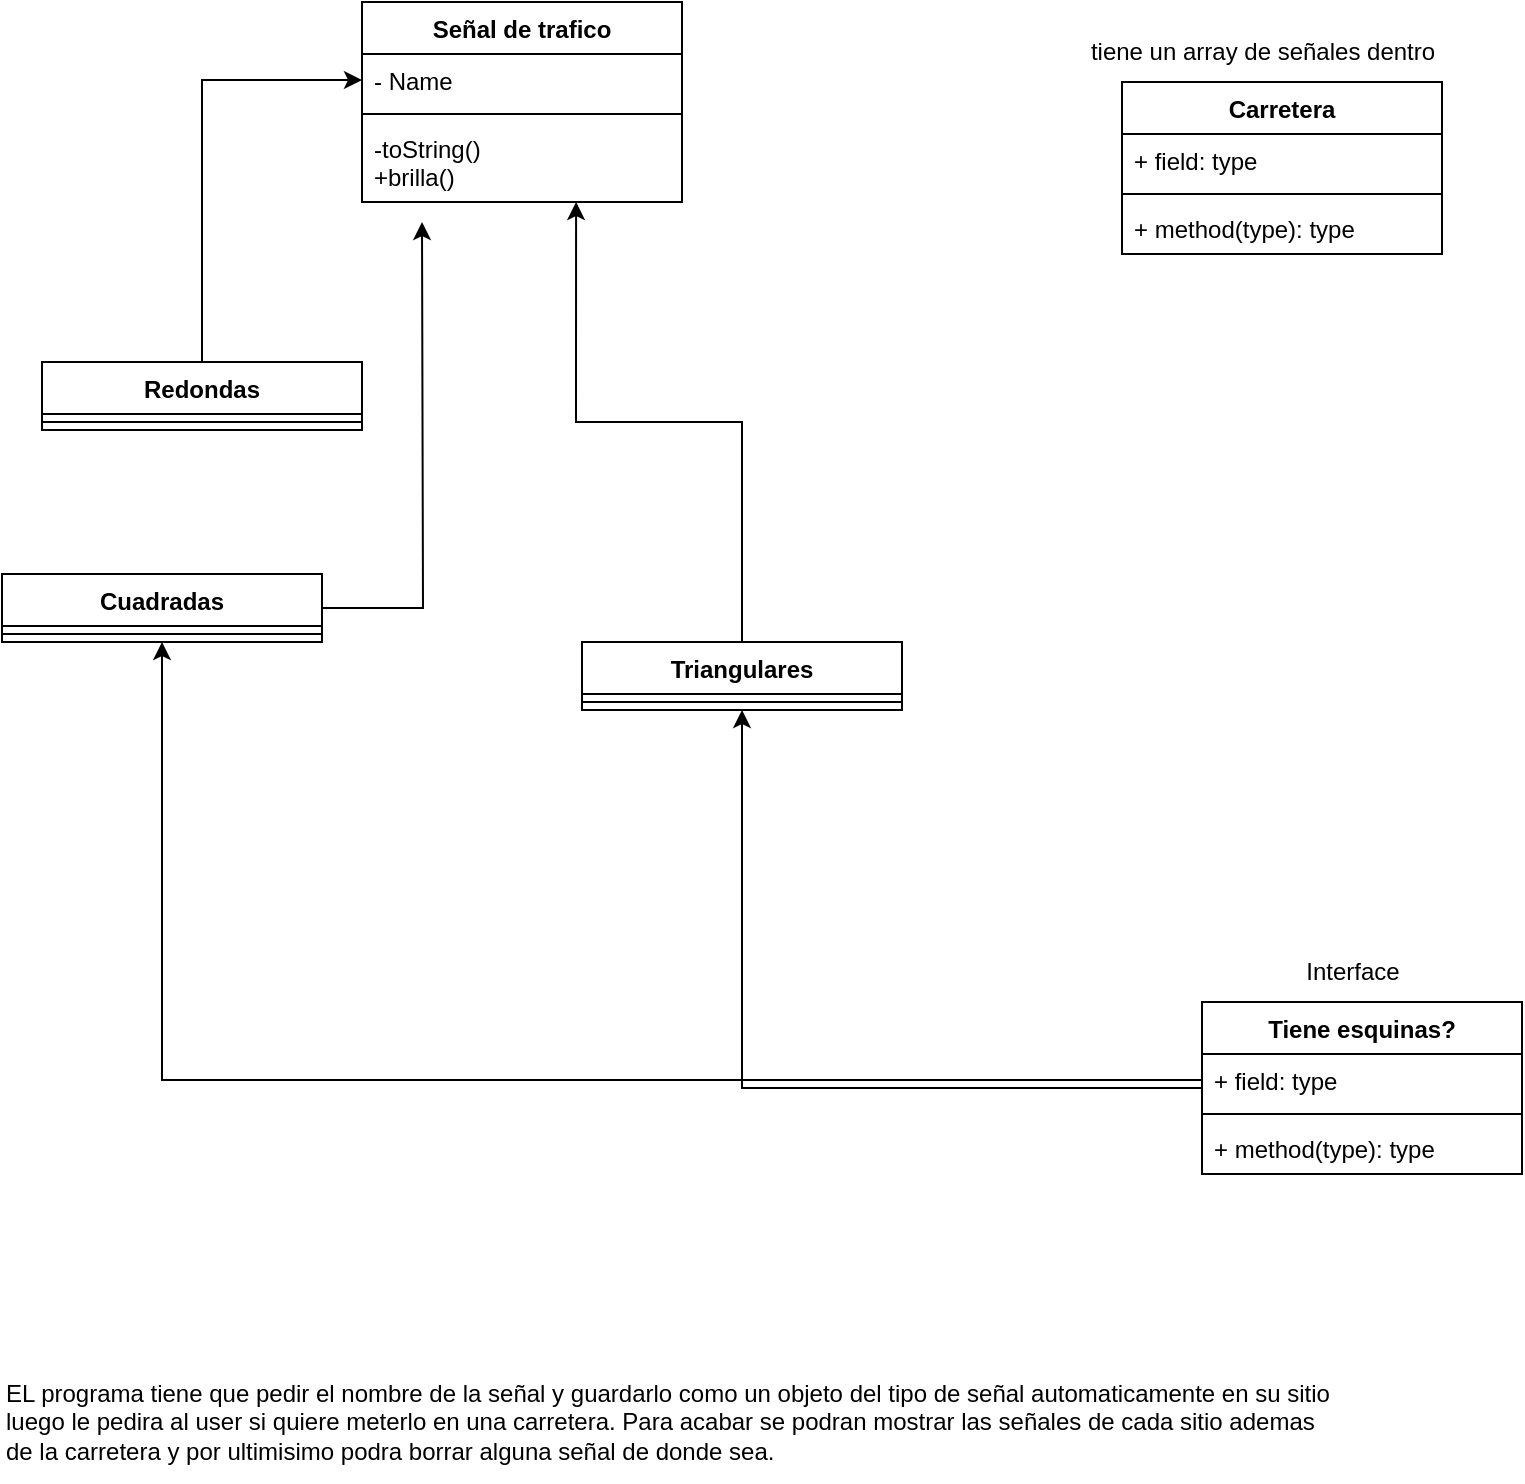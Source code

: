 <mxfile version="20.8.10" type="google"><diagram name="Página-1" id="HEXZ9F7RO1hgq9FyFKhE"><mxGraphModel grid="1" page="1" gridSize="10" guides="1" tooltips="1" connect="1" arrows="1" fold="1" pageScale="1" pageWidth="827" pageHeight="1169" math="0" shadow="0"><root><mxCell id="0"/><mxCell id="1" parent="0"/><mxCell id="LsuPcZt5rEf6S0MJaVGJ-1" value="Señal de trafico" style="swimlane;fontStyle=1;align=center;verticalAlign=top;childLayout=stackLayout;horizontal=1;startSize=26;horizontalStack=0;resizeParent=1;resizeParentMax=0;resizeLast=0;collapsible=1;marginBottom=0;" vertex="1" parent="1"><mxGeometry x="200" y="80" width="160" height="100" as="geometry"/></mxCell><mxCell id="LsuPcZt5rEf6S0MJaVGJ-2" value="- Name" style="text;strokeColor=none;fillColor=none;align=left;verticalAlign=top;spacingLeft=4;spacingRight=4;overflow=hidden;rotatable=0;points=[[0,0.5],[1,0.5]];portConstraint=eastwest;" vertex="1" parent="LsuPcZt5rEf6S0MJaVGJ-1"><mxGeometry y="26" width="160" height="26" as="geometry"/></mxCell><mxCell id="LsuPcZt5rEf6S0MJaVGJ-3" value="" style="line;strokeWidth=1;fillColor=none;align=left;verticalAlign=middle;spacingTop=-1;spacingLeft=3;spacingRight=3;rotatable=0;labelPosition=right;points=[];portConstraint=eastwest;strokeColor=inherit;" vertex="1" parent="LsuPcZt5rEf6S0MJaVGJ-1"><mxGeometry y="52" width="160" height="8" as="geometry"/></mxCell><mxCell id="LsuPcZt5rEf6S0MJaVGJ-4" value="-toString()&#10;+brilla()" style="text;strokeColor=none;fillColor=none;align=left;verticalAlign=top;spacingLeft=4;spacingRight=4;overflow=hidden;rotatable=0;points=[[0,0.5],[1,0.5]];portConstraint=eastwest;" vertex="1" parent="LsuPcZt5rEf6S0MJaVGJ-1"><mxGeometry y="60" width="160" height="40" as="geometry"/></mxCell><mxCell id="LsuPcZt5rEf6S0MJaVGJ-27" style="edgeStyle=orthogonalEdgeStyle;rounded=0;orthogonalLoop=1;jettySize=auto;html=1;entryX=0;entryY=0.5;entryDx=0;entryDy=0;" edge="1" parent="1" source="LsuPcZt5rEf6S0MJaVGJ-5" target="LsuPcZt5rEf6S0MJaVGJ-2"><mxGeometry relative="1" as="geometry"/></mxCell><mxCell id="LsuPcZt5rEf6S0MJaVGJ-5" value="Redondas" style="swimlane;fontStyle=1;align=center;verticalAlign=top;childLayout=stackLayout;horizontal=1;startSize=26;horizontalStack=0;resizeParent=1;resizeParentMax=0;resizeLast=0;collapsible=1;marginBottom=0;" vertex="1" parent="1"><mxGeometry x="40" y="260" width="160" height="34" as="geometry"/></mxCell><mxCell id="LsuPcZt5rEf6S0MJaVGJ-7" value="" style="line;strokeWidth=1;fillColor=none;align=left;verticalAlign=middle;spacingTop=-1;spacingLeft=3;spacingRight=3;rotatable=0;labelPosition=right;points=[];portConstraint=eastwest;strokeColor=inherit;" vertex="1" parent="LsuPcZt5rEf6S0MJaVGJ-5"><mxGeometry y="26" width="160" height="8" as="geometry"/></mxCell><mxCell id="LsuPcZt5rEf6S0MJaVGJ-38" style="edgeStyle=orthogonalEdgeStyle;rounded=0;orthogonalLoop=1;jettySize=auto;html=1;" edge="1" parent="1" source="LsuPcZt5rEf6S0MJaVGJ-9"><mxGeometry relative="1" as="geometry"><mxPoint x="230" y="190" as="targetPoint"/></mxGeometry></mxCell><mxCell id="LsuPcZt5rEf6S0MJaVGJ-9" value="Cuadradas" style="swimlane;fontStyle=1;align=center;verticalAlign=top;childLayout=stackLayout;horizontal=1;startSize=26;horizontalStack=0;resizeParent=1;resizeParentMax=0;resizeLast=0;collapsible=1;marginBottom=0;" vertex="1" parent="1"><mxGeometry x="20" y="366" width="160" height="34" as="geometry"/></mxCell><mxCell id="LsuPcZt5rEf6S0MJaVGJ-11" value="" style="line;strokeWidth=1;fillColor=none;align=left;verticalAlign=middle;spacingTop=-1;spacingLeft=3;spacingRight=3;rotatable=0;labelPosition=right;points=[];portConstraint=eastwest;strokeColor=inherit;" vertex="1" parent="LsuPcZt5rEf6S0MJaVGJ-9"><mxGeometry y="26" width="160" height="8" as="geometry"/></mxCell><mxCell id="LsuPcZt5rEf6S0MJaVGJ-34" style="edgeStyle=orthogonalEdgeStyle;rounded=0;orthogonalLoop=1;jettySize=auto;html=1;entryX=0.5;entryY=1;entryDx=0;entryDy=0;" edge="1" parent="1" source="LsuPcZt5rEf6S0MJaVGJ-17" target="LsuPcZt5rEf6S0MJaVGJ-13"><mxGeometry relative="1" as="geometry"/></mxCell><mxCell id="LsuPcZt5rEf6S0MJaVGJ-17" value="Tiene esquinas?" style="swimlane;fontStyle=1;align=center;verticalAlign=top;childLayout=stackLayout;horizontal=1;startSize=26;horizontalStack=0;resizeParent=1;resizeParentMax=0;resizeLast=0;collapsible=1;marginBottom=0;" vertex="1" parent="1"><mxGeometry x="620" y="580" width="160" height="86" as="geometry"><mxRectangle x="620" y="570" width="130" height="40" as="alternateBounds"/></mxGeometry></mxCell><mxCell id="LsuPcZt5rEf6S0MJaVGJ-18" value="+ field: type" style="text;strokeColor=none;fillColor=none;align=left;verticalAlign=top;spacingLeft=4;spacingRight=4;overflow=hidden;rotatable=0;points=[[0,0.5],[1,0.5]];portConstraint=eastwest;" vertex="1" parent="LsuPcZt5rEf6S0MJaVGJ-17"><mxGeometry y="26" width="160" height="26" as="geometry"/></mxCell><mxCell id="LsuPcZt5rEf6S0MJaVGJ-19" value="" style="line;strokeWidth=1;fillColor=none;align=left;verticalAlign=middle;spacingTop=-1;spacingLeft=3;spacingRight=3;rotatable=0;labelPosition=right;points=[];portConstraint=eastwest;strokeColor=inherit;" vertex="1" parent="LsuPcZt5rEf6S0MJaVGJ-17"><mxGeometry y="52" width="160" height="8" as="geometry"/></mxCell><mxCell id="LsuPcZt5rEf6S0MJaVGJ-20" value="+ method(type): type" style="text;strokeColor=none;fillColor=none;align=left;verticalAlign=top;spacingLeft=4;spacingRight=4;overflow=hidden;rotatable=0;points=[[0,0.5],[1,0.5]];portConstraint=eastwest;" vertex="1" parent="LsuPcZt5rEf6S0MJaVGJ-17"><mxGeometry y="60" width="160" height="26" as="geometry"/></mxCell><mxCell id="LsuPcZt5rEf6S0MJaVGJ-22" value="Carretera" style="swimlane;fontStyle=1;align=center;verticalAlign=top;childLayout=stackLayout;horizontal=1;startSize=26;horizontalStack=0;resizeParent=1;resizeParentMax=0;resizeLast=0;collapsible=1;marginBottom=0;" vertex="1" parent="1"><mxGeometry x="580" y="120" width="160" height="86" as="geometry"/></mxCell><mxCell id="LsuPcZt5rEf6S0MJaVGJ-23" value="+ field: type" style="text;strokeColor=none;fillColor=none;align=left;verticalAlign=top;spacingLeft=4;spacingRight=4;overflow=hidden;rotatable=0;points=[[0,0.5],[1,0.5]];portConstraint=eastwest;" vertex="1" parent="LsuPcZt5rEf6S0MJaVGJ-22"><mxGeometry y="26" width="160" height="26" as="geometry"/></mxCell><mxCell id="LsuPcZt5rEf6S0MJaVGJ-24" value="" style="line;strokeWidth=1;fillColor=none;align=left;verticalAlign=middle;spacingTop=-1;spacingLeft=3;spacingRight=3;rotatable=0;labelPosition=right;points=[];portConstraint=eastwest;strokeColor=inherit;" vertex="1" parent="LsuPcZt5rEf6S0MJaVGJ-22"><mxGeometry y="52" width="160" height="8" as="geometry"/></mxCell><mxCell id="LsuPcZt5rEf6S0MJaVGJ-25" value="+ method(type): type" style="text;strokeColor=none;fillColor=none;align=left;verticalAlign=top;spacingLeft=4;spacingRight=4;overflow=hidden;rotatable=0;points=[[0,0.5],[1,0.5]];portConstraint=eastwest;" vertex="1" parent="LsuPcZt5rEf6S0MJaVGJ-22"><mxGeometry y="60" width="160" height="26" as="geometry"/></mxCell><mxCell id="LsuPcZt5rEf6S0MJaVGJ-26" value="Interface" style="text;html=1;align=center;verticalAlign=middle;resizable=0;points=[];autosize=1;strokeColor=none;fillColor=none;" vertex="1" parent="1"><mxGeometry x="660" y="550" width="70" height="30" as="geometry"/></mxCell><mxCell id="LsuPcZt5rEf6S0MJaVGJ-29" style="edgeStyle=orthogonalEdgeStyle;rounded=0;orthogonalLoop=1;jettySize=auto;html=1;entryX=0.669;entryY=1;entryDx=0;entryDy=0;entryPerimeter=0;startArrow=none;" edge="1" parent="1" source="LsuPcZt5rEf6S0MJaVGJ-13" target="LsuPcZt5rEf6S0MJaVGJ-4"><mxGeometry relative="1" as="geometry"><mxPoint x="200" y="569" as="sourcePoint"/></mxGeometry></mxCell><mxCell id="LsuPcZt5rEf6S0MJaVGJ-32" value="tiene un array de señales dentro" style="text;html=1;align=center;verticalAlign=middle;resizable=0;points=[];autosize=1;strokeColor=none;fillColor=none;" vertex="1" parent="1"><mxGeometry x="550" y="90" width="200" height="30" as="geometry"/></mxCell><mxCell id="LsuPcZt5rEf6S0MJaVGJ-13" value="Triangulares" style="swimlane;fontStyle=1;align=center;verticalAlign=top;childLayout=stackLayout;horizontal=1;startSize=26;horizontalStack=0;resizeParent=1;resizeParentMax=0;resizeLast=0;collapsible=1;marginBottom=0;" vertex="1" parent="1"><mxGeometry x="310" y="400" width="160" height="34" as="geometry"/></mxCell><mxCell id="LsuPcZt5rEf6S0MJaVGJ-15" value="" style="line;strokeWidth=1;fillColor=none;align=left;verticalAlign=middle;spacingTop=-1;spacingLeft=3;spacingRight=3;rotatable=0;labelPosition=right;points=[];portConstraint=eastwest;strokeColor=inherit;" vertex="1" parent="LsuPcZt5rEf6S0MJaVGJ-13"><mxGeometry y="26" width="160" height="8" as="geometry"/></mxCell><mxCell id="LsuPcZt5rEf6S0MJaVGJ-35" style="edgeStyle=orthogonalEdgeStyle;rounded=0;orthogonalLoop=1;jettySize=auto;html=1;entryX=0.5;entryY=1;entryDx=0;entryDy=0;" edge="1" parent="1" source="LsuPcZt5rEf6S0MJaVGJ-18" target="LsuPcZt5rEf6S0MJaVGJ-9"><mxGeometry relative="1" as="geometry"/></mxCell><mxCell id="LsuPcZt5rEf6S0MJaVGJ-39" value="&lt;div style=&quot;text-align: justify;&quot;&gt;&lt;span style=&quot;background-color: initial;&quot;&gt;EL programa tiene que pedir el nombre de la señal y guardarlo como un objeto del tipo de señal automaticamente en su sitio&lt;/span&gt;&lt;/div&gt;&lt;div style=&quot;text-align: justify;&quot;&gt;&lt;span style=&quot;background-color: initial;&quot;&gt;luego le pedira al user si quiere meterlo en una carretera. Para acabar se podran mostrar las señales de cada sitio ademas&lt;/span&gt;&lt;/div&gt;&lt;div style=&quot;text-align: justify;&quot;&gt;&lt;span style=&quot;background-color: initial;&quot;&gt;de la carretera y por ultimisimo podra borrar alguna señal de donde sea.&lt;/span&gt;&lt;/div&gt;" style="text;html=1;align=left;verticalAlign=middle;resizable=0;points=[];autosize=1;strokeColor=none;fillColor=none;" vertex="1" parent="1"><mxGeometry x="20" y="760" width="690" height="60" as="geometry"/></mxCell></root></mxGraphModel></diagram></mxfile>